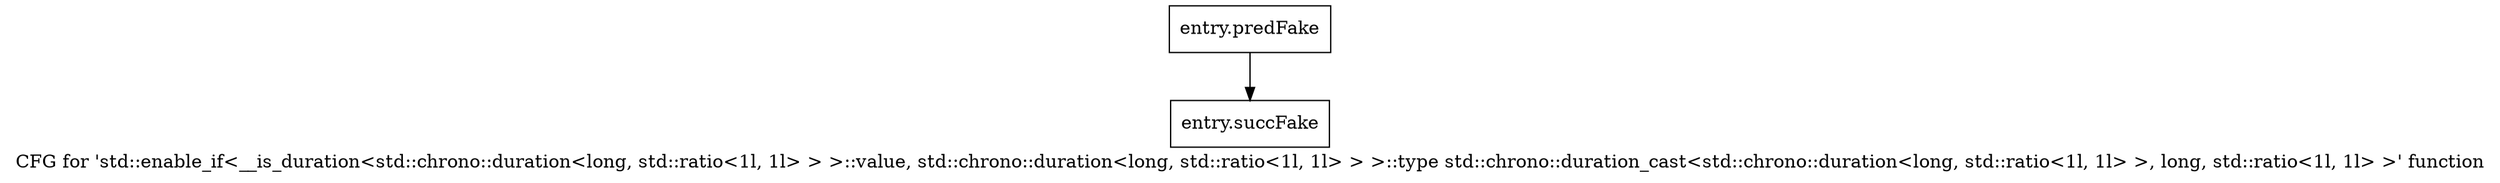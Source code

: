 digraph "CFG for 'std::enable_if\<__is_duration\<std::chrono::duration\<long, std::ratio\<1l, 1l\> \> \>::value, std::chrono::duration\<long, std::ratio\<1l, 1l\> \> \>::type std::chrono::duration_cast\<std::chrono::duration\<long, std::ratio\<1l, 1l\> \>, long, std::ratio\<1l, 1l\> \>' function" {
	label="CFG for 'std::enable_if\<__is_duration\<std::chrono::duration\<long, std::ratio\<1l, 1l\> \> \>::value, std::chrono::duration\<long, std::ratio\<1l, 1l\> \> \>::type std::chrono::duration_cast\<std::chrono::duration\<long, std::ratio\<1l, 1l\> \>, long, std::ratio\<1l, 1l\> \>' function";

	Node0x56c8e90 [shape=record,filename="",linenumber="",label="{entry.predFake}"];
	Node0x56c8e90 -> Node0x58fcfa0[ callList="" memoryops="" filename="/tools/Xilinx/Vitis_HLS/2023.1/tps/lnx64/gcc-8.3.0/lib/gcc/x86_64-pc-linux-gnu/8.3.0/../../../../include/c++/8.3.0/chrono" execusionnum="1"];
	Node0x58fcfa0 [shape=record,filename="/tools/Xilinx/Vitis_HLS/2023.1/tps/lnx64/gcc-8.3.0/lib/gcc/x86_64-pc-linux-gnu/8.3.0/../../../../include/c++/8.3.0/chrono",linenumber="202",label="{entry.succFake}"];
}
